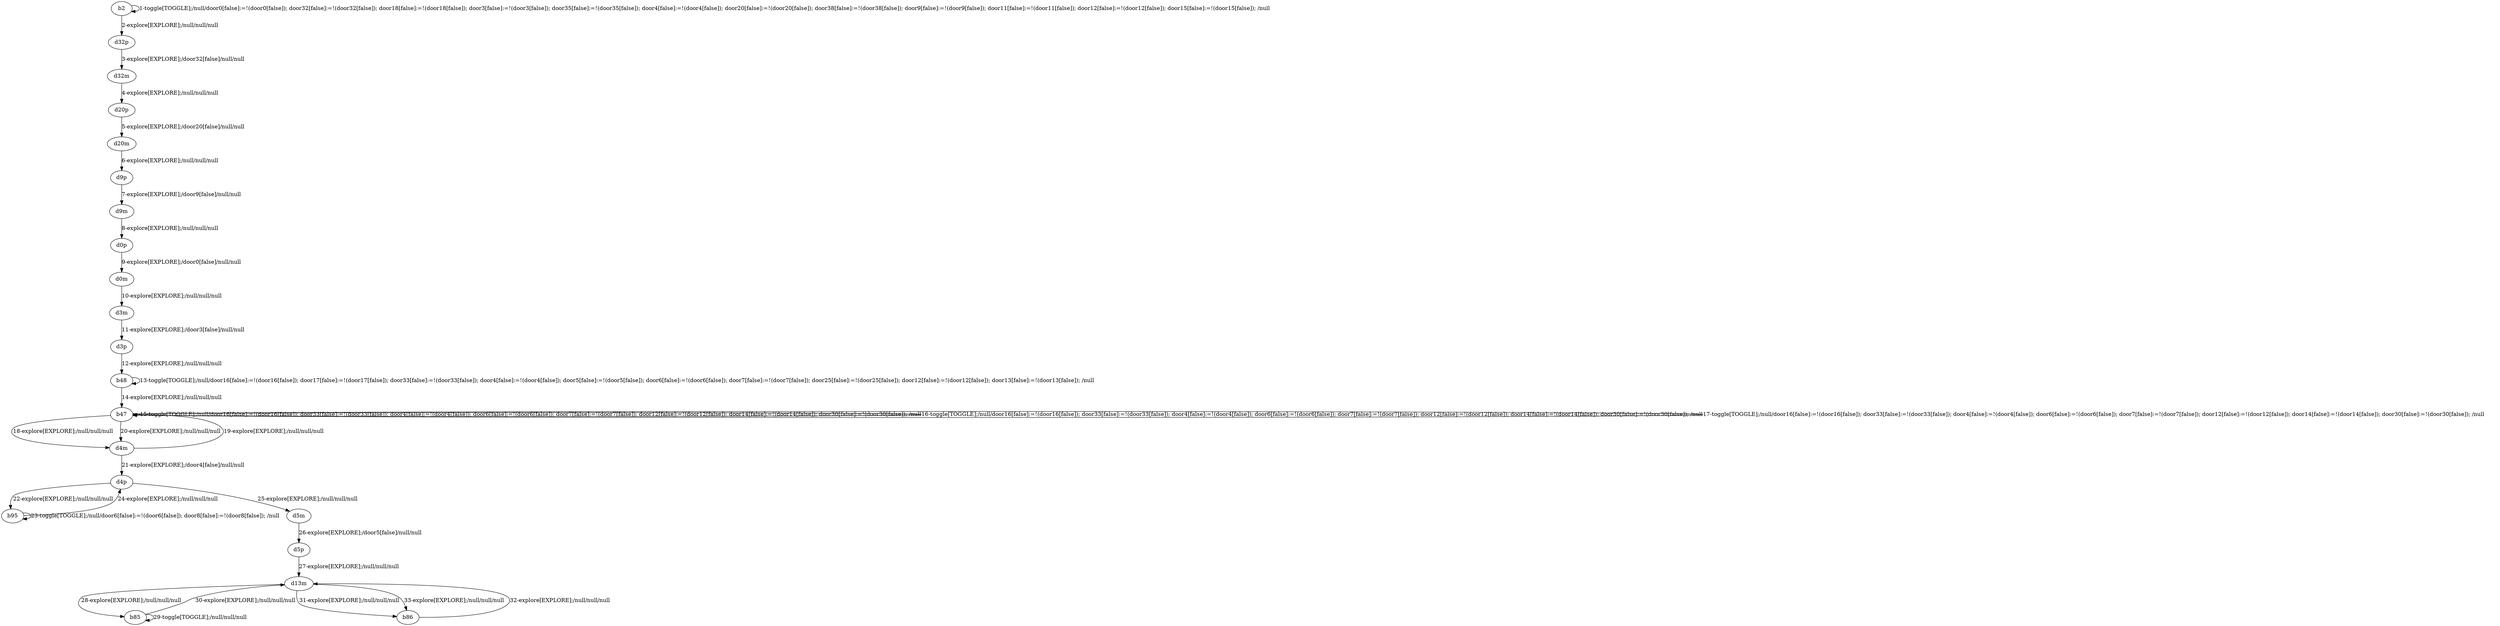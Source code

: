 # Total number of goals covered by this test: 8
# b85 --> b85
# b86 --> d13m
# b48 --> b48
# d5m --> d5p
# d13m --> b85
# d13m --> b86
# b85 --> d13m
# d5p --> d13m

digraph g {
"b2" -> "b2" [label = "1-toggle[TOGGLE];/null/door0[false]:=!(door0[false]); door32[false]:=!(door32[false]); door18[false]:=!(door18[false]); door3[false]:=!(door3[false]); door35[false]:=!(door35[false]); door4[false]:=!(door4[false]); door20[false]:=!(door20[false]); door38[false]:=!(door38[false]); door9[false]:=!(door9[false]); door11[false]:=!(door11[false]); door12[false]:=!(door12[false]); door15[false]:=!(door15[false]); /null"];
"b2" -> "d32p" [label = "2-explore[EXPLORE];/null/null/null"];
"d32p" -> "d32m" [label = "3-explore[EXPLORE];/door32[false]/null/null"];
"d32m" -> "d20p" [label = "4-explore[EXPLORE];/null/null/null"];
"d20p" -> "d20m" [label = "5-explore[EXPLORE];/door20[false]/null/null"];
"d20m" -> "d9p" [label = "6-explore[EXPLORE];/null/null/null"];
"d9p" -> "d9m" [label = "7-explore[EXPLORE];/door9[false]/null/null"];
"d9m" -> "d0p" [label = "8-explore[EXPLORE];/null/null/null"];
"d0p" -> "d0m" [label = "9-explore[EXPLORE];/door0[false]/null/null"];
"d0m" -> "d3m" [label = "10-explore[EXPLORE];/null/null/null"];
"d3m" -> "d3p" [label = "11-explore[EXPLORE];/door3[false]/null/null"];
"d3p" -> "b48" [label = "12-explore[EXPLORE];/null/null/null"];
"b48" -> "b48" [label = "13-toggle[TOGGLE];/null/door16[false]:=!(door16[false]); door17[false]:=!(door17[false]); door33[false]:=!(door33[false]); door4[false]:=!(door4[false]); door5[false]:=!(door5[false]); door6[false]:=!(door6[false]); door7[false]:=!(door7[false]); door25[false]:=!(door25[false]); door12[false]:=!(door12[false]); door13[false]:=!(door13[false]); /null"];
"b48" -> "b47" [label = "14-explore[EXPLORE];/null/null/null"];
"b47" -> "b47" [label = "15-toggle[TOGGLE];/null/door16[false]:=!(door16[false]); door33[false]:=!(door33[false]); door4[false]:=!(door4[false]); door6[false]:=!(door6[false]); door7[false]:=!(door7[false]); door12[false]:=!(door12[false]); door14[false]:=!(door14[false]); door30[false]:=!(door30[false]); /null"];
"b47" -> "b47" [label = "16-toggle[TOGGLE];/null/door16[false]:=!(door16[false]); door33[false]:=!(door33[false]); door4[false]:=!(door4[false]); door6[false]:=!(door6[false]); door7[false]:=!(door7[false]); door12[false]:=!(door12[false]); door14[false]:=!(door14[false]); door30[false]:=!(door30[false]); /null"];
"b47" -> "b47" [label = "17-toggle[TOGGLE];/null/door16[false]:=!(door16[false]); door33[false]:=!(door33[false]); door4[false]:=!(door4[false]); door6[false]:=!(door6[false]); door7[false]:=!(door7[false]); door12[false]:=!(door12[false]); door14[false]:=!(door14[false]); door30[false]:=!(door30[false]); /null"];
"b47" -> "d4m" [label = "18-explore[EXPLORE];/null/null/null"];
"d4m" -> "b47" [label = "19-explore[EXPLORE];/null/null/null"];
"b47" -> "d4m" [label = "20-explore[EXPLORE];/null/null/null"];
"d4m" -> "d4p" [label = "21-explore[EXPLORE];/door4[false]/null/null"];
"d4p" -> "b95" [label = "22-explore[EXPLORE];/null/null/null"];
"b95" -> "b95" [label = "23-toggle[TOGGLE];/null/door6[false]:=!(door6[false]); door8[false]:=!(door8[false]); /null"];
"b95" -> "d4p" [label = "24-explore[EXPLORE];/null/null/null"];
"d4p" -> "d5m" [label = "25-explore[EXPLORE];/null/null/null"];
"d5m" -> "d5p" [label = "26-explore[EXPLORE];/door5[false]/null/null"];
"d5p" -> "d13m" [label = "27-explore[EXPLORE];/null/null/null"];
"d13m" -> "b85" [label = "28-explore[EXPLORE];/null/null/null"];
"b85" -> "b85" [label = "29-toggle[TOGGLE];/null/null/null"];
"b85" -> "d13m" [label = "30-explore[EXPLORE];/null/null/null"];
"d13m" -> "b86" [label = "31-explore[EXPLORE];/null/null/null"];
"b86" -> "d13m" [label = "32-explore[EXPLORE];/null/null/null"];
"d13m" -> "b86" [label = "33-explore[EXPLORE];/null/null/null"];
}